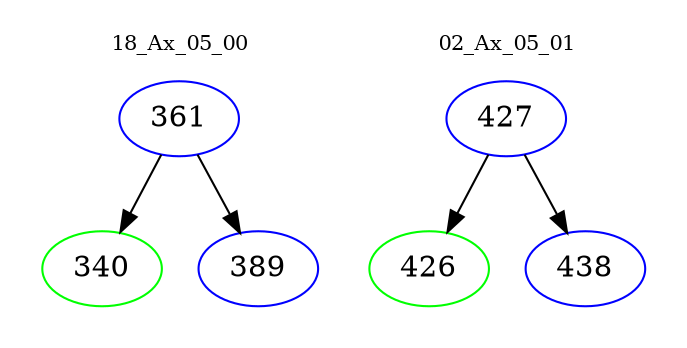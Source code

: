 digraph{
subgraph cluster_0 {
color = white
label = "18_Ax_05_00";
fontsize=10;
T0_361 [label="361", color="blue"]
T0_361 -> T0_340 [color="black"]
T0_340 [label="340", color="green"]
T0_361 -> T0_389 [color="black"]
T0_389 [label="389", color="blue"]
}
subgraph cluster_1 {
color = white
label = "02_Ax_05_01";
fontsize=10;
T1_427 [label="427", color="blue"]
T1_427 -> T1_426 [color="black"]
T1_426 [label="426", color="green"]
T1_427 -> T1_438 [color="black"]
T1_438 [label="438", color="blue"]
}
}
